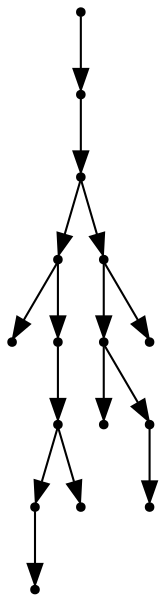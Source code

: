 digraph {
  15 [shape=point];
  14 [shape=point];
  13 [shape=point];
  6 [shape=point];
  0 [shape=point];
  5 [shape=point];
  4 [shape=point];
  2 [shape=point];
  1 [shape=point];
  3 [shape=point];
  12 [shape=point];
  10 [shape=point];
  7 [shape=point];
  9 [shape=point];
  8 [shape=point];
  11 [shape=point];
15 -> 14;
14 -> 13;
13 -> 6;
6 -> 0;
6 -> 5;
5 -> 4;
4 -> 2;
2 -> 1;
4 -> 3;
13 -> 12;
12 -> 10;
10 -> 7;
10 -> 9;
9 -> 8;
12 -> 11;
}
